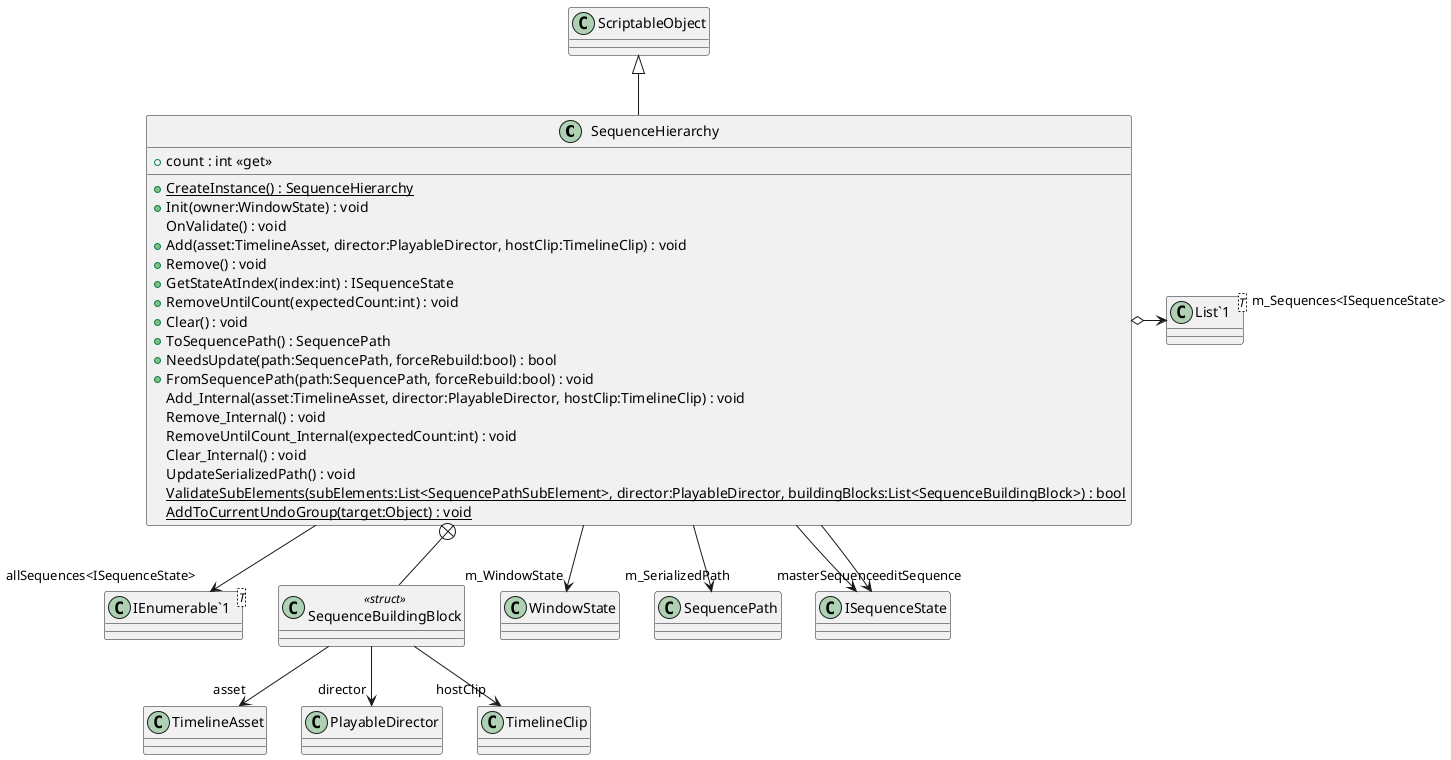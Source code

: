 @startuml
class SequenceHierarchy {
    + count : int <<get>>
    + {static} CreateInstance() : SequenceHierarchy
    + Init(owner:WindowState) : void
    OnValidate() : void
    + Add(asset:TimelineAsset, director:PlayableDirector, hostClip:TimelineClip) : void
    + Remove() : void
    + GetStateAtIndex(index:int) : ISequenceState
    + RemoveUntilCount(expectedCount:int) : void
    + Clear() : void
    + ToSequencePath() : SequencePath
    + NeedsUpdate(path:SequencePath, forceRebuild:bool) : bool
    + FromSequencePath(path:SequencePath, forceRebuild:bool) : void
    Add_Internal(asset:TimelineAsset, director:PlayableDirector, hostClip:TimelineClip) : void
    Remove_Internal() : void
    RemoveUntilCount_Internal(expectedCount:int) : void
    Clear_Internal() : void
    UpdateSerializedPath() : void
    {static} ValidateSubElements(subElements:List<SequencePathSubElement>, director:PlayableDirector, buildingBlocks:List<SequenceBuildingBlock>) : bool
    {static} AddToCurrentUndoGroup(target:Object) : void
}
class "List`1"<T> {
}
class "IEnumerable`1"<T> {
}
class SequenceBuildingBlock <<struct>> {
}
ScriptableObject <|-- SequenceHierarchy
SequenceHierarchy o-> "m_Sequences<ISequenceState>" "List`1"
SequenceHierarchy --> "m_WindowState" WindowState
SequenceHierarchy --> "m_SerializedPath" SequencePath
SequenceHierarchy --> "masterSequence" ISequenceState
SequenceHierarchy --> "editSequence" ISequenceState
SequenceHierarchy --> "allSequences<ISequenceState>" "IEnumerable`1"
SequenceHierarchy +-- SequenceBuildingBlock
SequenceBuildingBlock --> "asset" TimelineAsset
SequenceBuildingBlock --> "director" PlayableDirector
SequenceBuildingBlock --> "hostClip" TimelineClip
@enduml

